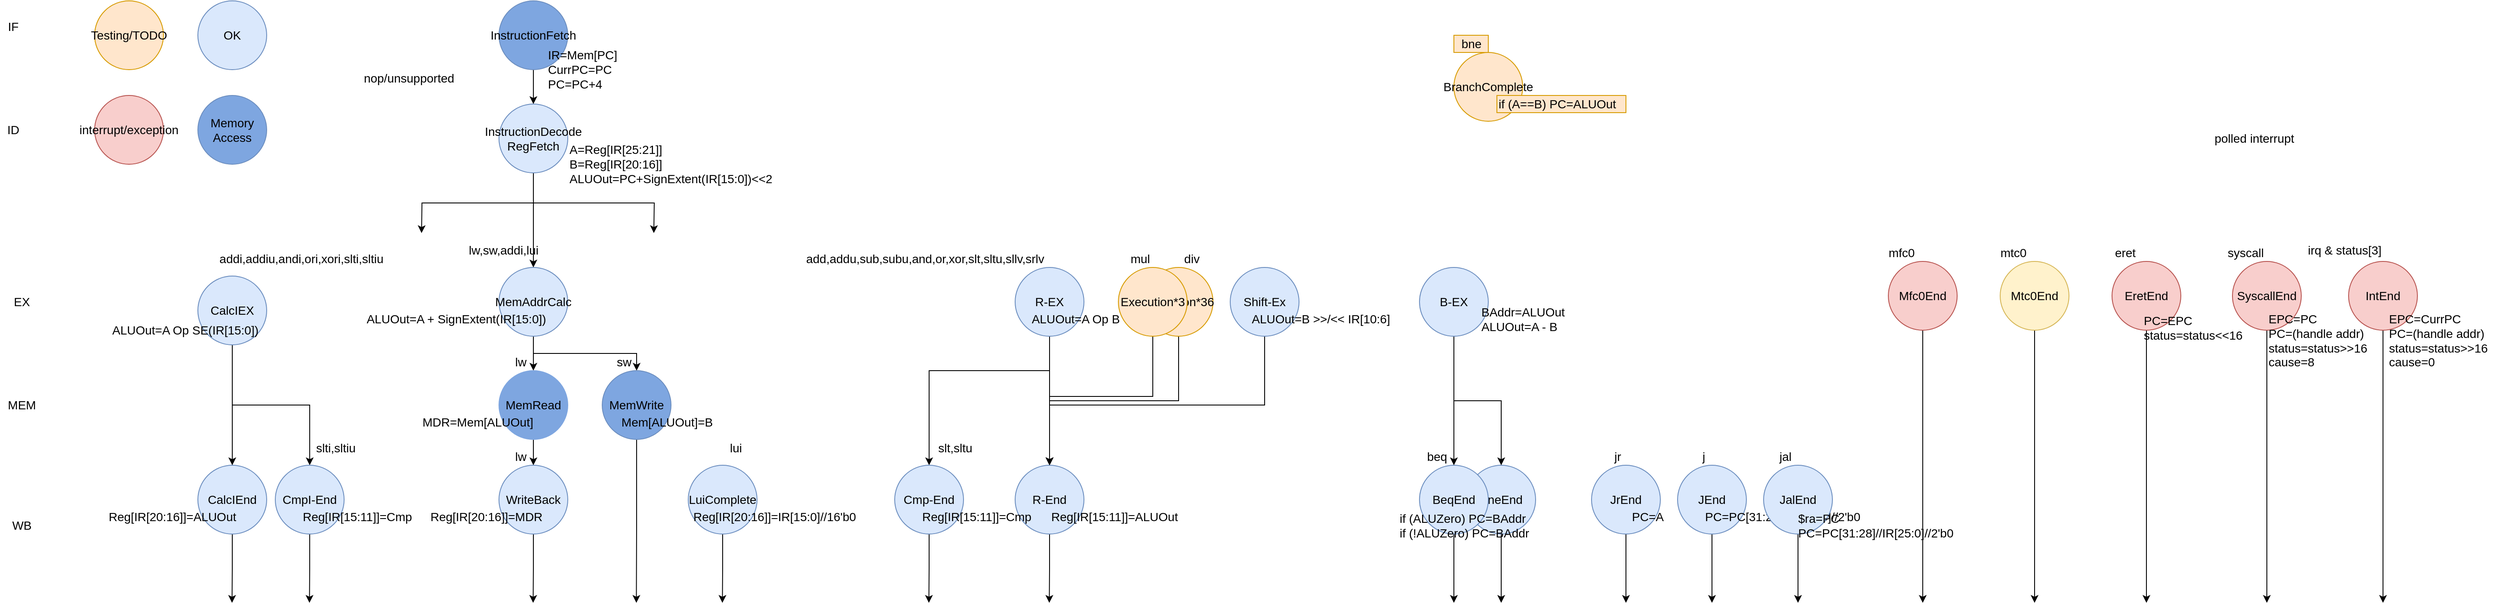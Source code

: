 <mxfile version="13.7.3" type="device"><diagram id="aFzu_sfiIZyxbT7JSSlX" name="Page-1"><mxGraphModel dx="1377" dy="970" grid="1" gridSize="10" guides="1" tooltips="1" connect="1" arrows="1" fold="1" page="0" pageScale="1" pageWidth="827" pageHeight="1169" background="none" math="0" shadow="0"><root><mxCell id="0"/><mxCell id="1" parent="0"/><mxCell id="zgugI5vxKBq8lLOH3ADW-23" style="edgeStyle=orthogonalEdgeStyle;rounded=0;orthogonalLoop=1;jettySize=auto;html=1;exitX=0.5;exitY=1;exitDx=0;exitDy=0;" parent="1" source="zgugI5vxKBq8lLOH3ADW-6" edge="1"><mxGeometry relative="1" as="geometry"><mxPoint x="1515" y="520" as="targetPoint"/></mxGeometry></mxCell><mxCell id="zgugI5vxKBq8lLOH3ADW-6" value="BneEnd" style="ellipse;whiteSpace=wrap;html=1;aspect=fixed;fillColor=#dae8fc;strokeColor=#6c8ebf;fontSize=14;" parent="1" vertex="1"><mxGeometry x="1475" y="360" width="80" height="80" as="geometry"/></mxCell><mxCell id="BDzZMDTsKFEOvkhthc3f-24" style="edgeStyle=orthogonalEdgeStyle;rounded=0;orthogonalLoop=1;jettySize=auto;html=1;exitX=0.5;exitY=1;exitDx=0;exitDy=0;entryX=0.5;entryY=0;entryDx=0;entryDy=0;" parent="1" source="BDzZMDTsKFEOvkhthc3f-21" target="G3zOqtBkzeMs7lULHwIA-25" edge="1"><mxGeometry relative="1" as="geometry"/></mxCell><mxCell id="BDzZMDTsKFEOvkhthc3f-21" value="Execution*36" style="ellipse;whiteSpace=wrap;html=1;aspect=fixed;fillColor=#ffe6cc;strokeColor=#d79b00;fontSize=14;" parent="1" vertex="1"><mxGeometry x="1100" y="130" width="80" height="80" as="geometry"/></mxCell><mxCell id="G3zOqtBkzeMs7lULHwIA-1" style="edgeStyle=orthogonalEdgeStyle;rounded=0;orthogonalLoop=1;jettySize=auto;html=1;exitX=0.5;exitY=1;exitDx=0;exitDy=0;entryX=0.5;entryY=0;entryDx=0;entryDy=0;fontSize=14;" parent="1" source="CoAxFJWbvJNfvFkJ5I62-2" target="CoAxFJWbvJNfvFkJ5I62-3" edge="1"><mxGeometry relative="1" as="geometry"/></mxCell><mxCell id="CoAxFJWbvJNfvFkJ5I62-2" value="InstructionFetch" style="ellipse;whiteSpace=wrap;html=1;aspect=fixed;fillColor=#7EA6E0;strokeColor=#6c8ebf;fontSize=14;gradientColor=none;" parent="1" vertex="1"><mxGeometry x="350" y="-180" width="80" height="80" as="geometry"/></mxCell><mxCell id="G3zOqtBkzeMs7lULHwIA-2" style="edgeStyle=orthogonalEdgeStyle;rounded=0;orthogonalLoop=1;jettySize=auto;html=1;exitX=0.5;exitY=1;exitDx=0;exitDy=0;entryX=0.5;entryY=0;entryDx=0;entryDy=0;fontSize=14;" parent="1" source="CoAxFJWbvJNfvFkJ5I62-3" target="CoAxFJWbvJNfvFkJ5I62-5" edge="1"><mxGeometry relative="1" as="geometry"/></mxCell><mxCell id="zgugI5vxKBq8lLOH3ADW-36" style="edgeStyle=orthogonalEdgeStyle;rounded=0;orthogonalLoop=1;jettySize=auto;html=1;exitX=0.5;exitY=1;exitDx=0;exitDy=0;" parent="1" source="CoAxFJWbvJNfvFkJ5I62-3" edge="1"><mxGeometry relative="1" as="geometry"><mxPoint x="530" y="90" as="targetPoint"/></mxGeometry></mxCell><mxCell id="zgugI5vxKBq8lLOH3ADW-37" style="edgeStyle=orthogonalEdgeStyle;rounded=0;orthogonalLoop=1;jettySize=auto;html=1;exitX=0.5;exitY=1;exitDx=0;exitDy=0;" parent="1" source="CoAxFJWbvJNfvFkJ5I62-3" edge="1"><mxGeometry relative="1" as="geometry"><mxPoint x="260" y="90" as="targetPoint"/></mxGeometry></mxCell><mxCell id="CoAxFJWbvJNfvFkJ5I62-3" value="InstructionDecode&lt;br style=&quot;font-size: 14px;&quot;&gt;RegFetch" style="ellipse;whiteSpace=wrap;html=1;aspect=fixed;fillColor=#dae8fc;strokeColor=#6c8ebf;fontSize=14;" parent="1" vertex="1"><mxGeometry x="350" y="-60" width="80" height="80" as="geometry"/></mxCell><mxCell id="G3zOqtBkzeMs7lULHwIA-26" style="edgeStyle=orthogonalEdgeStyle;rounded=0;orthogonalLoop=1;jettySize=auto;html=1;exitX=0.5;exitY=1;exitDx=0;exitDy=0;entryX=0.5;entryY=0;entryDx=0;entryDy=0;fontSize=14;" parent="1" source="CoAxFJWbvJNfvFkJ5I62-4" target="G3zOqtBkzeMs7lULHwIA-25" edge="1"><mxGeometry relative="1" as="geometry"/></mxCell><mxCell id="BDzZMDTsKFEOvkhthc3f-18" style="edgeStyle=orthogonalEdgeStyle;rounded=0;orthogonalLoop=1;jettySize=auto;html=1;exitX=0.5;exitY=1;exitDx=0;exitDy=0;entryX=0.5;entryY=0;entryDx=0;entryDy=0;" parent="1" source="CoAxFJWbvJNfvFkJ5I62-4" target="BDzZMDTsKFEOvkhthc3f-10" edge="1"><mxGeometry relative="1" as="geometry"><Array as="points"><mxPoint x="990" y="250"/><mxPoint x="850" y="250"/></Array></mxGeometry></mxCell><mxCell id="CoAxFJWbvJNfvFkJ5I62-4" value="R-EX" style="ellipse;whiteSpace=wrap;html=1;aspect=fixed;fillColor=#dae8fc;strokeColor=#6c8ebf;fontSize=14;" parent="1" vertex="1"><mxGeometry x="950" y="130" width="80" height="80" as="geometry"/></mxCell><mxCell id="G3zOqtBkzeMs7lULHwIA-14" style="edgeStyle=orthogonalEdgeStyle;rounded=0;orthogonalLoop=1;jettySize=auto;html=1;exitX=0.5;exitY=1;exitDx=0;exitDy=0;entryX=0.5;entryY=0;entryDx=0;entryDy=0;fontSize=14;" parent="1" source="CoAxFJWbvJNfvFkJ5I62-5" target="G3zOqtBkzeMs7lULHwIA-12" edge="1"><mxGeometry relative="1" as="geometry"/></mxCell><mxCell id="G3zOqtBkzeMs7lULHwIA-15" style="edgeStyle=orthogonalEdgeStyle;rounded=0;orthogonalLoop=1;jettySize=auto;html=1;exitX=0.5;exitY=1;exitDx=0;exitDy=0;entryX=0.5;entryY=0;entryDx=0;entryDy=0;fontSize=14;" parent="1" source="CoAxFJWbvJNfvFkJ5I62-5" target="G3zOqtBkzeMs7lULHwIA-13" edge="1"><mxGeometry relative="1" as="geometry"/></mxCell><mxCell id="CoAxFJWbvJNfvFkJ5I62-5" value="MemAddrCalc" style="ellipse;whiteSpace=wrap;html=1;aspect=fixed;fillColor=#dae8fc;strokeColor=#6c8ebf;fontSize=14;" parent="1" vertex="1"><mxGeometry x="350" y="130" width="80" height="80" as="geometry"/></mxCell><mxCell id="zgugI5vxKBq8lLOH3ADW-22" style="edgeStyle=orthogonalEdgeStyle;rounded=0;orthogonalLoop=1;jettySize=auto;html=1;exitX=0.5;exitY=1;exitDx=0;exitDy=0;" parent="1" source="CoAxFJWbvJNfvFkJ5I62-6" edge="1"><mxGeometry relative="1" as="geometry"><mxPoint x="1460" y="520" as="targetPoint"/></mxGeometry></mxCell><mxCell id="CoAxFJWbvJNfvFkJ5I62-6" value="BeqEnd" style="ellipse;whiteSpace=wrap;html=1;aspect=fixed;fillColor=#dae8fc;strokeColor=#6c8ebf;fontSize=14;" parent="1" vertex="1"><mxGeometry x="1420" y="360" width="80" height="80" as="geometry"/></mxCell><mxCell id="zgugI5vxKBq8lLOH3ADW-25" style="edgeStyle=orthogonalEdgeStyle;rounded=0;orthogonalLoop=1;jettySize=auto;html=1;exitX=0.5;exitY=1;exitDx=0;exitDy=0;" parent="1" source="G3zOqtBkzeMs7lULHwIA-4" edge="1"><mxGeometry relative="1" as="geometry"><mxPoint x="1760" y="520" as="targetPoint"/></mxGeometry></mxCell><mxCell id="G3zOqtBkzeMs7lULHwIA-4" value="JEnd" style="ellipse;whiteSpace=wrap;html=1;aspect=fixed;fillColor=#dae8fc;strokeColor=#6c8ebf;fontSize=14;" parent="1" vertex="1"><mxGeometry x="1720" y="360" width="80" height="80" as="geometry"/></mxCell><mxCell id="G3zOqtBkzeMs7lULHwIA-7" value="lw,sw,addi,lui" style="text;html=1;align=center;verticalAlign=middle;resizable=0;points=[];autosize=1;fontSize=14;" parent="1" vertex="1"><mxGeometry x="305" y="100" width="100" height="20" as="geometry"/></mxCell><mxCell id="G3zOqtBkzeMs7lULHwIA-8" value="add,addu,sub,subu,and,or,xor,slt,sltu,sllv,srlv" style="text;html=1;align=center;verticalAlign=middle;resizable=0;points=[];autosize=1;fontSize=14;" parent="1" vertex="1"><mxGeometry x="700" y="110" width="290" height="20" as="geometry"/></mxCell><mxCell id="G3zOqtBkzeMs7lULHwIA-9" value="beq" style="text;html=1;align=center;verticalAlign=middle;resizable=0;points=[];autosize=1;fontSize=14;" parent="1" vertex="1"><mxGeometry x="1420" y="340" width="40" height="20" as="geometry"/></mxCell><mxCell id="G3zOqtBkzeMs7lULHwIA-10" value="j" style="text;html=1;align=center;verticalAlign=middle;resizable=0;points=[];autosize=1;fontSize=14;" parent="1" vertex="1"><mxGeometry x="1740" y="340" width="20" height="20" as="geometry"/></mxCell><mxCell id="G3zOqtBkzeMs7lULHwIA-21" style="edgeStyle=orthogonalEdgeStyle;rounded=0;orthogonalLoop=1;jettySize=auto;html=1;exitX=0.5;exitY=1;exitDx=0;exitDy=0;entryX=0.5;entryY=0;entryDx=0;entryDy=0;fontSize=14;" parent="1" source="G3zOqtBkzeMs7lULHwIA-12" target="G3zOqtBkzeMs7lULHwIA-20" edge="1"><mxGeometry relative="1" as="geometry"/></mxCell><mxCell id="G3zOqtBkzeMs7lULHwIA-12" value="MemRead" style="ellipse;whiteSpace=wrap;html=1;aspect=fixed;fillColor=#7EA6E0;strokeColor=#7EA6E0;fontSize=14;gradientColor=none;" parent="1" vertex="1"><mxGeometry x="350" y="250" width="80" height="80" as="geometry"/></mxCell><mxCell id="zgugI5vxKBq8lLOH3ADW-21" style="edgeStyle=orthogonalEdgeStyle;rounded=0;orthogonalLoop=1;jettySize=auto;html=1;exitX=0.5;exitY=1;exitDx=0;exitDy=0;" parent="1" source="G3zOqtBkzeMs7lULHwIA-13" edge="1"><mxGeometry relative="1" as="geometry"><mxPoint x="509.714" y="520" as="targetPoint"/><Array as="points"><mxPoint x="510" y="430"/><mxPoint x="510" y="430"/></Array></mxGeometry></mxCell><mxCell id="G3zOqtBkzeMs7lULHwIA-13" value="MemWrite" style="ellipse;whiteSpace=wrap;html=1;aspect=fixed;fillColor=#7EA6E0;strokeColor=#6c8ebf;fontSize=14;gradientColor=none;" parent="1" vertex="1"><mxGeometry x="470" y="250" width="80" height="80" as="geometry"/></mxCell><mxCell id="G3zOqtBkzeMs7lULHwIA-16" value="lw" style="text;html=1;align=center;verticalAlign=middle;resizable=0;points=[];autosize=1;fontSize=14;" parent="1" vertex="1"><mxGeometry x="360" y="230" width="30" height="20" as="geometry"/></mxCell><mxCell id="G3zOqtBkzeMs7lULHwIA-17" value="sw" style="text;html=1;align=center;verticalAlign=middle;resizable=0;points=[];autosize=1;fontSize=14;" parent="1" vertex="1"><mxGeometry x="480" y="230" width="30" height="20" as="geometry"/></mxCell><mxCell id="zgugI5vxKBq8lLOH3ADW-15" style="edgeStyle=orthogonalEdgeStyle;rounded=0;orthogonalLoop=1;jettySize=auto;html=1;exitX=0.5;exitY=1;exitDx=0;exitDy=0;" parent="1" source="G3zOqtBkzeMs7lULHwIA-18" edge="1"><mxGeometry relative="1" as="geometry"><mxPoint x="39.714" y="520" as="targetPoint"/></mxGeometry></mxCell><mxCell id="G3zOqtBkzeMs7lULHwIA-18" value="CalcIEnd" style="ellipse;whiteSpace=wrap;html=1;aspect=fixed;fillColor=#dae8fc;strokeColor=#6c8ebf;fontSize=14;" parent="1" vertex="1"><mxGeometry y="360" width="80" height="80" as="geometry"/></mxCell><mxCell id="zgugI5vxKBq8lLOH3ADW-17" style="edgeStyle=orthogonalEdgeStyle;rounded=0;orthogonalLoop=1;jettySize=auto;html=1;exitX=0.5;exitY=1;exitDx=0;exitDy=0;" parent="1" source="G3zOqtBkzeMs7lULHwIA-20" edge="1"><mxGeometry relative="1" as="geometry"><mxPoint x="389.714" y="520" as="targetPoint"/></mxGeometry></mxCell><mxCell id="G3zOqtBkzeMs7lULHwIA-20" value="WriteBack" style="ellipse;whiteSpace=wrap;html=1;aspect=fixed;fillColor=#dae8fc;strokeColor=#6c8ebf;fontSize=14;" parent="1" vertex="1"><mxGeometry x="350" y="360" width="80" height="80" as="geometry"/></mxCell><mxCell id="G3zOqtBkzeMs7lULHwIA-22" value="lw" style="text;html=1;align=center;verticalAlign=middle;resizable=0;points=[];autosize=1;fontSize=14;" parent="1" vertex="1"><mxGeometry x="360" y="340" width="30" height="20" as="geometry"/></mxCell><mxCell id="zgugI5vxKBq8lLOH3ADW-20" style="edgeStyle=orthogonalEdgeStyle;rounded=0;orthogonalLoop=1;jettySize=auto;html=1;exitX=0.5;exitY=1;exitDx=0;exitDy=0;" parent="1" source="G3zOqtBkzeMs7lULHwIA-25" edge="1"><mxGeometry relative="1" as="geometry"><mxPoint x="989.714" y="520" as="targetPoint"/></mxGeometry></mxCell><mxCell id="G3zOqtBkzeMs7lULHwIA-25" value="R-End" style="ellipse;whiteSpace=wrap;html=1;aspect=fixed;fillColor=#dae8fc;strokeColor=#6c8ebf;fontSize=14;" parent="1" vertex="1"><mxGeometry x="950" y="360" width="80" height="80" as="geometry"/></mxCell><mxCell id="BDzZMDTsKFEOvkhthc3f-20" style="edgeStyle=orthogonalEdgeStyle;rounded=0;orthogonalLoop=1;jettySize=auto;html=1;exitX=0.5;exitY=1;exitDx=0;exitDy=0;" parent="1" source="G3zOqtBkzeMs7lULHwIA-35" edge="1"><mxGeometry relative="1" as="geometry"><mxPoint x="990" y="360" as="targetPoint"/><Array as="points"><mxPoint x="1110" y="280"/><mxPoint x="990" y="280"/></Array></mxGeometry></mxCell><mxCell id="G3zOqtBkzeMs7lULHwIA-35" value="Execution*3" style="ellipse;whiteSpace=wrap;html=1;aspect=fixed;fillColor=#ffe6cc;strokeColor=#d79b00;fontSize=14;" parent="1" vertex="1"><mxGeometry x="1070" y="130" width="80" height="80" as="geometry"/></mxCell><mxCell id="G3zOqtBkzeMs7lULHwIA-37" value="mul" style="text;html=1;align=center;verticalAlign=middle;resizable=0;points=[];autosize=1;fontSize=14;" parent="1" vertex="1"><mxGeometry x="1075" y="110" width="40" height="20" as="geometry"/></mxCell><mxCell id="G3zOqtBkzeMs7lULHwIA-42" value="IR=Mem[PC]&lt;br&gt;CurrPC=PC&lt;br style=&quot;font-size: 14px&quot;&gt;PC=PC+4" style="text;html=1;align=left;verticalAlign=middle;resizable=0;points=[];autosize=1;fontSize=14;" parent="1" vertex="1"><mxGeometry x="405" y="-130" width="100" height="60" as="geometry"/></mxCell><mxCell id="G3zOqtBkzeMs7lULHwIA-43" value="A=Reg[IR[25:21]]&lt;br style=&quot;font-size: 14px;&quot;&gt;B=Reg[IR[20:16]]&lt;br style=&quot;font-size: 14px;&quot;&gt;ALUOut=PC+SignExtent(IR[15:0])&amp;lt;&amp;lt;2" style="text;html=1;align=left;verticalAlign=middle;resizable=0;points=[];autosize=1;fontSize=14;" parent="1" vertex="1"><mxGeometry x="430" y="-20" width="250" height="60" as="geometry"/></mxCell><mxCell id="G3zOqtBkzeMs7lULHwIA-44" value="ALUOut=A + SignExtent(IR[15:0])" style="text;html=1;align=center;verticalAlign=middle;resizable=0;points=[];autosize=1;fontSize=14;" parent="1" vertex="1"><mxGeometry x="190" y="180" width="220" height="20" as="geometry"/></mxCell><mxCell id="G3zOqtBkzeMs7lULHwIA-45" value="PC=PC[31:28]//IR[25:0]//2'b0" style="text;html=1;align=left;verticalAlign=middle;resizable=0;points=[];autosize=1;fontSize=14;" parent="1" vertex="1"><mxGeometry x="1750" y="410" width="200" height="20" as="geometry"/></mxCell><mxCell id="G3zOqtBkzeMs7lULHwIA-46" value="if (ALUZero) PC=BAddr&lt;br&gt;if (!ALUZero) PC=BAddr" style="text;html=1;align=left;verticalAlign=middle;resizable=0;points=[];autosize=1;fontSize=14;" parent="1" vertex="1"><mxGeometry x="1395" y="410" width="170" height="40" as="geometry"/></mxCell><mxCell id="G3zOqtBkzeMs7lULHwIA-48" value="Reg[IR[15:11]]=ALUOut" style="text;html=1;align=left;verticalAlign=middle;resizable=0;points=[];autosize=1;fontSize=14;" parent="1" vertex="1"><mxGeometry x="990" y="410" width="160" height="20" as="geometry"/></mxCell><mxCell id="G3zOqtBkzeMs7lULHwIA-49" value="Reg[IR[20:16]]=MDR" style="text;html=1;align=center;verticalAlign=middle;resizable=0;points=[];autosize=1;fontSize=14;" parent="1" vertex="1"><mxGeometry x="260" y="410" width="150" height="20" as="geometry"/></mxCell><mxCell id="G3zOqtBkzeMs7lULHwIA-50" value="MDR=Mem[ALUOut]" style="text;html=1;align=center;verticalAlign=middle;resizable=0;points=[];autosize=1;fontSize=14;" parent="1" vertex="1"><mxGeometry x="255" y="300" width="140" height="20" as="geometry"/></mxCell><mxCell id="G3zOqtBkzeMs7lULHwIA-51" value="Mem[ALUOut]=B" style="text;html=1;align=center;verticalAlign=middle;resizable=0;points=[];autosize=1;fontSize=14;" parent="1" vertex="1"><mxGeometry x="485" y="300" width="120" height="20" as="geometry"/></mxCell><mxCell id="G3zOqtBkzeMs7lULHwIA-52" value="BranchComplete" style="ellipse;whiteSpace=wrap;html=1;aspect=fixed;fillColor=#ffe6cc;strokeColor=#d79b00;fontSize=14;" parent="1" vertex="1"><mxGeometry x="1460" y="-120" width="80" height="80" as="geometry"/></mxCell><mxCell id="G3zOqtBkzeMs7lULHwIA-53" value="bne" style="text;html=1;align=center;verticalAlign=middle;resizable=0;points=[];autosize=1;fillColor=#ffe6cc;strokeColor=#d79b00;fontSize=14;" parent="1" vertex="1"><mxGeometry x="1460" y="-140" width="40" height="20" as="geometry"/></mxCell><mxCell id="G3zOqtBkzeMs7lULHwIA-54" value="if (A==B) PC=ALUOut" style="text;html=1;align=left;verticalAlign=middle;resizable=0;points=[];autosize=1;fillColor=#ffe6cc;strokeColor=#d79b00;fontSize=14;" parent="1" vertex="1"><mxGeometry x="1510" y="-70" width="150" height="20" as="geometry"/></mxCell><mxCell id="G3zOqtBkzeMs7lULHwIA-55" value="Reg[IR[20:16]]=ALUOut" style="text;html=1;align=center;verticalAlign=middle;resizable=0;points=[];autosize=1;fontSize=14;" parent="1" vertex="1"><mxGeometry x="-110" y="410" width="160" height="20" as="geometry"/></mxCell><mxCell id="zgugI5vxKBq8lLOH3ADW-18" style="edgeStyle=orthogonalEdgeStyle;rounded=0;orthogonalLoop=1;jettySize=auto;html=1;exitX=0.5;exitY=1;exitDx=0;exitDy=0;" parent="1" source="G3zOqtBkzeMs7lULHwIA-56" edge="1"><mxGeometry relative="1" as="geometry"><mxPoint x="609.714" y="520" as="targetPoint"/></mxGeometry></mxCell><mxCell id="G3zOqtBkzeMs7lULHwIA-56" value="LuiComplete" style="ellipse;whiteSpace=wrap;html=1;aspect=fixed;fillColor=#dae8fc;strokeColor=#6c8ebf;fontSize=14;" parent="1" vertex="1"><mxGeometry x="570" y="360" width="80" height="80" as="geometry"/></mxCell><mxCell id="G3zOqtBkzeMs7lULHwIA-58" value="lui" style="text;html=1;align=center;verticalAlign=middle;resizable=0;points=[];autosize=1;fontSize=14;" parent="1" vertex="1"><mxGeometry x="610" y="330" width="30" height="20" as="geometry"/></mxCell><mxCell id="G3zOqtBkzeMs7lULHwIA-60" value="Reg[IR[20:16]]=IR[15:0]//16'b0" style="text;html=1;align=center;verticalAlign=middle;resizable=0;points=[];autosize=1;fontSize=14;" parent="1" vertex="1"><mxGeometry x="570" y="410" width="200" height="20" as="geometry"/></mxCell><mxCell id="zgugI5vxKBq8lLOH3ADW-24" style="edgeStyle=orthogonalEdgeStyle;rounded=0;orthogonalLoop=1;jettySize=auto;html=1;exitX=0.5;exitY=1;exitDx=0;exitDy=0;" parent="1" source="G3zOqtBkzeMs7lULHwIA-65" edge="1"><mxGeometry relative="1" as="geometry"><mxPoint x="1660" y="520" as="targetPoint"/></mxGeometry></mxCell><mxCell id="G3zOqtBkzeMs7lULHwIA-65" value="JrEnd" style="ellipse;whiteSpace=wrap;html=1;aspect=fixed;fillColor=#dae8fc;strokeColor=#6c8ebf;fontSize=14;" parent="1" vertex="1"><mxGeometry x="1620" y="360" width="80" height="80" as="geometry"/></mxCell><mxCell id="G3zOqtBkzeMs7lULHwIA-67" value="jr" style="text;html=1;align=center;verticalAlign=middle;resizable=0;points=[];autosize=1;fontSize=14;" parent="1" vertex="1"><mxGeometry x="1640" y="340" width="20" height="20" as="geometry"/></mxCell><mxCell id="G3zOqtBkzeMs7lULHwIA-68" value="PC=A" style="text;html=1;align=center;verticalAlign=middle;resizable=0;points=[];autosize=1;fontSize=14;" parent="1" vertex="1"><mxGeometry x="1660" y="410" width="50" height="20" as="geometry"/></mxCell><mxCell id="G3zOqtBkzeMs7lULHwIA-69" value="ALUOut=A Op B" style="text;html=1;align=center;verticalAlign=middle;resizable=0;points=[];autosize=1;fontSize=14;" parent="1" vertex="1"><mxGeometry x="960" y="180" width="120" height="20" as="geometry"/></mxCell><mxCell id="G3zOqtBkzeMs7lULHwIA-72" value="nop/unsupported" style="text;html=1;align=center;verticalAlign=middle;resizable=0;points=[];autosize=1;fontSize=14;" parent="1" vertex="1"><mxGeometry x="185" y="-100" width="120" height="20" as="geometry"/></mxCell><mxCell id="zgugI5vxKBq8lLOH3ADW-26" style="edgeStyle=orthogonalEdgeStyle;rounded=0;orthogonalLoop=1;jettySize=auto;html=1;exitX=0.5;exitY=1;exitDx=0;exitDy=0;" parent="1" source="mveK6zVBRocclIrEaDBg-1" edge="1"><mxGeometry relative="1" as="geometry"><mxPoint x="1860" y="520" as="targetPoint"/></mxGeometry></mxCell><mxCell id="mveK6zVBRocclIrEaDBg-1" value="JalEnd" style="ellipse;whiteSpace=wrap;html=1;aspect=fixed;fillColor=#dae8fc;strokeColor=#6c8ebf;fontSize=14;" parent="1" vertex="1"><mxGeometry x="1820" y="360" width="80" height="80" as="geometry"/></mxCell><mxCell id="mveK6zVBRocclIrEaDBg-2" value="jal" style="text;html=1;align=center;verticalAlign=middle;resizable=0;points=[];autosize=1;fontSize=14;" parent="1" vertex="1"><mxGeometry x="1830" y="340" width="30" height="20" as="geometry"/></mxCell><mxCell id="mveK6zVBRocclIrEaDBg-3" value="&lt;div style=&quot;text-align: left; font-size: 14px;&quot;&gt;&lt;span style=&quot;font-size: 14px;&quot;&gt;$ra=PC&lt;/span&gt;&lt;/div&gt;&lt;span style=&quot;font-size: 14px;&quot;&gt;&lt;div style=&quot;text-align: left; font-size: 14px;&quot;&gt;&lt;span style=&quot;font-size: 14px;&quot;&gt;PC=PC[31:28]//IR[25:0]//2'b0&lt;/span&gt;&lt;/div&gt;&lt;/span&gt;" style="text;html=1;align=center;verticalAlign=middle;resizable=0;points=[];autosize=1;fontSize=14;" parent="1" vertex="1"><mxGeometry x="1850" y="410" width="200" height="40" as="geometry"/></mxCell><mxCell id="BKSixOL2wt0zz8SnTax--2" value="IF" style="text;html=1;align=center;verticalAlign=middle;resizable=0;points=[];autosize=1;fontSize=14;" parent="1" vertex="1"><mxGeometry x="-230" y="-160" width="30" height="20" as="geometry"/></mxCell><mxCell id="BKSixOL2wt0zz8SnTax--3" value="ID" style="text;html=1;align=center;verticalAlign=middle;resizable=0;points=[];autosize=1;fontSize=14;" parent="1" vertex="1"><mxGeometry x="-230" y="-40" width="30" height="20" as="geometry"/></mxCell><mxCell id="BKSixOL2wt0zz8SnTax--4" value="EX" style="text;html=1;align=center;verticalAlign=middle;resizable=0;points=[];autosize=1;fontSize=14;" parent="1" vertex="1"><mxGeometry x="-220" y="160" width="30" height="20" as="geometry"/></mxCell><mxCell id="BKSixOL2wt0zz8SnTax--5" value="MEM" style="text;html=1;align=center;verticalAlign=middle;resizable=0;points=[];autosize=1;fontSize=14;" parent="1" vertex="1"><mxGeometry x="-230" y="280" width="50" height="20" as="geometry"/></mxCell><mxCell id="BKSixOL2wt0zz8SnTax--6" value="WB" style="text;html=1;align=center;verticalAlign=middle;resizable=0;points=[];autosize=1;fontSize=14;" parent="1" vertex="1"><mxGeometry x="-225" y="420" width="40" height="20" as="geometry"/></mxCell><mxCell id="BKSixOL2wt0zz8SnTax--10" value="Testing/TODO" style="ellipse;whiteSpace=wrap;html=1;aspect=fixed;fontSize=14;fillColor=#ffe6cc;strokeColor=#d79b00;" parent="1" vertex="1"><mxGeometry x="-120" y="-180" width="80" height="80" as="geometry"/></mxCell><mxCell id="BKSixOL2wt0zz8SnTax--11" value="OK" style="ellipse;whiteSpace=wrap;html=1;aspect=fixed;fontSize=14;fillColor=#dae8fc;strokeColor=#6c8ebf;" parent="1" vertex="1"><mxGeometry y="-180" width="80" height="80" as="geometry"/></mxCell><mxCell id="zgugI5vxKBq8lLOH3ADW-27" style="edgeStyle=orthogonalEdgeStyle;rounded=0;orthogonalLoop=1;jettySize=auto;html=1;exitX=0.5;exitY=1;exitDx=0;exitDy=0;" parent="1" source="BKSixOL2wt0zz8SnTax--13" edge="1"><mxGeometry relative="1" as="geometry"><mxPoint x="2005" y="520" as="targetPoint"/></mxGeometry></mxCell><mxCell id="BKSixOL2wt0zz8SnTax--13" value="Mfc0End" style="ellipse;whiteSpace=wrap;html=1;aspect=fixed;fontSize=14;fillColor=#f8cecc;strokeColor=#b85450;" parent="1" vertex="1"><mxGeometry x="1965" y="123" width="80" height="80" as="geometry"/></mxCell><mxCell id="BKSixOL2wt0zz8SnTax--14" value="mfc0" style="text;html=1;align=center;verticalAlign=middle;resizable=0;points=[];autosize=1;fontSize=14;" parent="1" vertex="1"><mxGeometry x="1955" y="103" width="50" height="20" as="geometry"/></mxCell><mxCell id="zgugI5vxKBq8lLOH3ADW-28" style="edgeStyle=orthogonalEdgeStyle;rounded=0;orthogonalLoop=1;jettySize=auto;html=1;exitX=0.5;exitY=1;exitDx=0;exitDy=0;" parent="1" source="BKSixOL2wt0zz8SnTax--15" edge="1"><mxGeometry relative="1" as="geometry"><mxPoint x="2135" y="520" as="targetPoint"/></mxGeometry></mxCell><mxCell id="BKSixOL2wt0zz8SnTax--15" value="Mtc0End" style="ellipse;whiteSpace=wrap;html=1;aspect=fixed;fontSize=14;fillColor=#fff2cc;strokeColor=#d6b656;" parent="1" vertex="1"><mxGeometry x="2095" y="123" width="80" height="80" as="geometry"/></mxCell><mxCell id="BKSixOL2wt0zz8SnTax--16" value="mtc0" style="text;html=1;align=center;verticalAlign=middle;resizable=0;points=[];autosize=1;fontSize=14;" parent="1" vertex="1"><mxGeometry x="2085" y="103" width="50" height="20" as="geometry"/></mxCell><mxCell id="zgugI5vxKBq8lLOH3ADW-29" style="edgeStyle=orthogonalEdgeStyle;rounded=0;orthogonalLoop=1;jettySize=auto;html=1;exitX=0.5;exitY=1;exitDx=0;exitDy=0;" parent="1" source="BKSixOL2wt0zz8SnTax--17" edge="1"><mxGeometry relative="1" as="geometry"><mxPoint x="2265" y="520" as="targetPoint"/></mxGeometry></mxCell><mxCell id="BKSixOL2wt0zz8SnTax--17" value="EretEnd" style="ellipse;whiteSpace=wrap;html=1;aspect=fixed;fontSize=14;fillColor=#f8cecc;strokeColor=#b85450;" parent="1" vertex="1"><mxGeometry x="2225" y="123" width="80" height="80" as="geometry"/></mxCell><mxCell id="BKSixOL2wt0zz8SnTax--18" value="eret" style="text;html=1;align=center;verticalAlign=middle;resizable=0;points=[];autosize=1;fontSize=14;" parent="1" vertex="1"><mxGeometry x="2220" y="103" width="40" height="20" as="geometry"/></mxCell><mxCell id="zgugI5vxKBq8lLOH3ADW-30" style="edgeStyle=orthogonalEdgeStyle;rounded=0;orthogonalLoop=1;jettySize=auto;html=1;exitX=0.5;exitY=1;exitDx=0;exitDy=0;" parent="1" source="BKSixOL2wt0zz8SnTax--19" edge="1"><mxGeometry relative="1" as="geometry"><mxPoint x="2405" y="520" as="targetPoint"/></mxGeometry></mxCell><mxCell id="BKSixOL2wt0zz8SnTax--19" value="SyscallEnd" style="ellipse;whiteSpace=wrap;html=1;aspect=fixed;fontSize=14;fillColor=#f8cecc;strokeColor=#b85450;" parent="1" vertex="1"><mxGeometry x="2365" y="123" width="80" height="80" as="geometry"/></mxCell><mxCell id="BKSixOL2wt0zz8SnTax--20" value="syscall" style="text;html=1;align=center;verticalAlign=middle;resizable=0;points=[];autosize=1;fontSize=14;" parent="1" vertex="1"><mxGeometry x="2350" y="103" width="60" height="20" as="geometry"/></mxCell><mxCell id="BKSixOL2wt0zz8SnTax--21" value="PC=EPC&lt;br&gt;status=status&amp;lt;&amp;lt;16" style="text;html=1;align=left;verticalAlign=middle;resizable=0;points=[];autosize=1;fontSize=14;" parent="1" vertex="1"><mxGeometry x="2260" y="180" width="130" height="40" as="geometry"/></mxCell><mxCell id="BKSixOL2wt0zz8SnTax--22" value="EPC=PC&lt;br&gt;PC=(handle addr)&lt;br&gt;status=status&amp;gt;&amp;gt;16&lt;br&gt;cause=8" style="text;html=1;align=left;verticalAlign=middle;resizable=0;points=[];autosize=1;fontSize=14;" parent="1" vertex="1"><mxGeometry x="2405" y="180" width="130" height="70" as="geometry"/></mxCell><mxCell id="BKSixOL2wt0zz8SnTax--23" value="interrupt/exception" style="ellipse;whiteSpace=wrap;html=1;aspect=fixed;fontSize=14;fillColor=#f8cecc;strokeColor=#b85450;" parent="1" vertex="1"><mxGeometry x="-120" y="-70" width="80" height="80" as="geometry"/></mxCell><mxCell id="BKSixOL2wt0zz8SnTax--24" value="polled interrupt" style="text;html=1;align=center;verticalAlign=middle;resizable=0;points=[];autosize=1;fontSize=14;" parent="1" vertex="1"><mxGeometry x="2335" y="-30" width="110" height="20" as="geometry"/></mxCell><mxCell id="zgugI5vxKBq8lLOH3ADW-31" style="edgeStyle=orthogonalEdgeStyle;rounded=0;orthogonalLoop=1;jettySize=auto;html=1;exitX=0.5;exitY=1;exitDx=0;exitDy=0;" parent="1" source="BKSixOL2wt0zz8SnTax--37" edge="1"><mxGeometry relative="1" as="geometry"><mxPoint x="2540" y="520" as="targetPoint"/></mxGeometry></mxCell><mxCell id="BKSixOL2wt0zz8SnTax--37" value="IntEnd" style="ellipse;whiteSpace=wrap;html=1;aspect=fixed;fontSize=14;fillColor=#f8cecc;strokeColor=#b85450;" parent="1" vertex="1"><mxGeometry x="2500" y="123" width="80" height="80" as="geometry"/></mxCell><mxCell id="BKSixOL2wt0zz8SnTax--38" value="irq &amp;amp; status[3]" style="text;html=1;align=center;verticalAlign=middle;resizable=0;points=[];autosize=1;fontSize=14;" parent="1" vertex="1"><mxGeometry x="2445" y="100" width="100" height="20" as="geometry"/></mxCell><mxCell id="BKSixOL2wt0zz8SnTax--39" value="EPC=CurrPC&lt;br&gt;PC=(handle addr)&lt;br&gt;status=status&amp;gt;&amp;gt;16&lt;br&gt;cause=0" style="text;html=1;align=left;verticalAlign=middle;resizable=0;points=[];autosize=1;fontSize=14;" parent="1" vertex="1"><mxGeometry x="2545" y="180" width="130" height="70" as="geometry"/></mxCell><mxCell id="BDzZMDTsKFEOvkhthc3f-6" style="edgeStyle=orthogonalEdgeStyle;rounded=0;orthogonalLoop=1;jettySize=auto;html=1;exitX=0.5;exitY=1;exitDx=0;exitDy=0;" parent="1" source="BDzZMDTsKFEOvkhthc3f-1" target="G3zOqtBkzeMs7lULHwIA-18" edge="1"><mxGeometry relative="1" as="geometry"/></mxCell><mxCell id="BDzZMDTsKFEOvkhthc3f-27" style="edgeStyle=orthogonalEdgeStyle;rounded=0;orthogonalLoop=1;jettySize=auto;html=1;exitX=0.5;exitY=1;exitDx=0;exitDy=0;" parent="1" source="BDzZMDTsKFEOvkhthc3f-1" target="BDzZMDTsKFEOvkhthc3f-25" edge="1"><mxGeometry relative="1" as="geometry"/></mxCell><mxCell id="BDzZMDTsKFEOvkhthc3f-1" value="CalcIEX" style="ellipse;whiteSpace=wrap;html=1;aspect=fixed;fillColor=#dae8fc;strokeColor=#6c8ebf;fontSize=14;" parent="1" vertex="1"><mxGeometry y="140" width="80" height="80" as="geometry"/></mxCell><mxCell id="BDzZMDTsKFEOvkhthc3f-3" value="&lt;font style=&quot;font-size: 14px&quot;&gt;ALUOut=A Op SE(IR[15:0])&lt;/font&gt;" style="text;html=1;align=center;verticalAlign=middle;resizable=0;points=[];autosize=1;" parent="1" vertex="1"><mxGeometry x="-110" y="193" width="190" height="20" as="geometry"/></mxCell><mxCell id="BDzZMDTsKFEOvkhthc3f-5" value="addi,addiu,andi,ori,xori,slti,sltiu" style="text;html=1;align=center;verticalAlign=middle;resizable=0;points=[];autosize=1;fontSize=14;" parent="1" vertex="1"><mxGeometry x="15" y="110" width="210" height="20" as="geometry"/></mxCell><mxCell id="zgugI5vxKBq8lLOH3ADW-19" style="edgeStyle=orthogonalEdgeStyle;rounded=0;orthogonalLoop=1;jettySize=auto;html=1;exitX=0.5;exitY=1;exitDx=0;exitDy=0;" parent="1" source="BDzZMDTsKFEOvkhthc3f-10" edge="1"><mxGeometry relative="1" as="geometry"><mxPoint x="849.714" y="520" as="targetPoint"/></mxGeometry></mxCell><mxCell id="BDzZMDTsKFEOvkhthc3f-10" value="Cmp-End" style="ellipse;whiteSpace=wrap;html=1;aspect=fixed;fillColor=#dae8fc;strokeColor=#6c8ebf;fontSize=14;" parent="1" vertex="1"><mxGeometry x="810" y="360" width="80" height="80" as="geometry"/></mxCell><mxCell id="BDzZMDTsKFEOvkhthc3f-17" value="Reg[IR[15:11]]=Cmp" style="text;html=1;align=left;verticalAlign=middle;resizable=0;points=[];autosize=1;fontSize=14;" parent="1" vertex="1"><mxGeometry x="840" y="410" width="140" height="20" as="geometry"/></mxCell><mxCell id="BDzZMDTsKFEOvkhthc3f-19" value="slt,sltu" style="text;html=1;align=center;verticalAlign=middle;resizable=0;points=[];autosize=1;fontSize=14;" parent="1" vertex="1"><mxGeometry x="850" y="330" width="60" height="20" as="geometry"/></mxCell><mxCell id="BDzZMDTsKFEOvkhthc3f-23" value="&lt;font style=&quot;font-size: 14px&quot;&gt;div&lt;/font&gt;" style="text;html=1;align=center;verticalAlign=middle;resizable=0;points=[];autosize=1;" parent="1" vertex="1"><mxGeometry x="1140" y="110" width="30" height="20" as="geometry"/></mxCell><mxCell id="zgugI5vxKBq8lLOH3ADW-16" style="edgeStyle=orthogonalEdgeStyle;rounded=0;orthogonalLoop=1;jettySize=auto;html=1;exitX=0.5;exitY=1;exitDx=0;exitDy=0;" parent="1" source="BDzZMDTsKFEOvkhthc3f-25" edge="1"><mxGeometry relative="1" as="geometry"><mxPoint x="129.714" y="520" as="targetPoint"/></mxGeometry></mxCell><mxCell id="BDzZMDTsKFEOvkhthc3f-25" value="CmpI-End" style="ellipse;whiteSpace=wrap;html=1;aspect=fixed;fillColor=#dae8fc;strokeColor=#6c8ebf;fontSize=14;" parent="1" vertex="1"><mxGeometry x="90" y="360" width="80" height="80" as="geometry"/></mxCell><mxCell id="BDzZMDTsKFEOvkhthc3f-26" value="Reg[IR[15:11]]=Cmp" style="text;html=1;align=left;verticalAlign=middle;resizable=0;points=[];autosize=1;fontSize=14;" parent="1" vertex="1"><mxGeometry x="120" y="410" width="140" height="20" as="geometry"/></mxCell><mxCell id="BDzZMDTsKFEOvkhthc3f-29" value="Memory Access" style="ellipse;whiteSpace=wrap;html=1;aspect=fixed;fontSize=14;fillColor=#7EA6E0;strokeColor=#6c8ebf;gradientColor=none;" parent="1" vertex="1"><mxGeometry y="-70" width="80" height="80" as="geometry"/></mxCell><mxCell id="zgugI5vxKBq8lLOH3ADW-5" style="edgeStyle=orthogonalEdgeStyle;rounded=0;orthogonalLoop=1;jettySize=auto;html=1;exitX=0.5;exitY=1;exitDx=0;exitDy=0;entryX=0.5;entryY=0;entryDx=0;entryDy=0;" parent="1" source="zgugI5vxKBq8lLOH3ADW-1" target="CoAxFJWbvJNfvFkJ5I62-6" edge="1"><mxGeometry relative="1" as="geometry"/></mxCell><mxCell id="zgugI5vxKBq8lLOH3ADW-10" style="edgeStyle=orthogonalEdgeStyle;rounded=0;orthogonalLoop=1;jettySize=auto;html=1;exitX=0.5;exitY=1;exitDx=0;exitDy=0;" parent="1" source="zgugI5vxKBq8lLOH3ADW-1" target="zgugI5vxKBq8lLOH3ADW-6" edge="1"><mxGeometry relative="1" as="geometry"/></mxCell><mxCell id="zgugI5vxKBq8lLOH3ADW-1" value="B-EX" style="ellipse;whiteSpace=wrap;html=1;aspect=fixed;fillColor=#dae8fc;strokeColor=#6c8ebf;fontSize=14;" parent="1" vertex="1"><mxGeometry x="1420" y="130" width="80" height="80" as="geometry"/></mxCell><mxCell id="zgugI5vxKBq8lLOH3ADW-3" value="BAddr=ALUOut&lt;br&gt;ALUOut=A - B" style="text;html=1;align=left;verticalAlign=middle;resizable=0;points=[];autosize=1;fontSize=14;" parent="1" vertex="1"><mxGeometry x="1490" y="170" width="110" height="40" as="geometry"/></mxCell><mxCell id="zgugI5vxKBq8lLOH3ADW-12" value="slti,sltiu" style="text;html=1;align=center;verticalAlign=middle;resizable=0;points=[];autosize=1;fontSize=14;" parent="1" vertex="1"><mxGeometry x="130" y="330" width="60" height="20" as="geometry"/></mxCell><mxCell id="zgugI5vxKBq8lLOH3ADW-34" style="edgeStyle=orthogonalEdgeStyle;rounded=0;orthogonalLoop=1;jettySize=auto;html=1;exitX=0.5;exitY=1;exitDx=0;exitDy=0;" parent="1" source="zgugI5vxKBq8lLOH3ADW-32" edge="1"><mxGeometry relative="1" as="geometry"><mxPoint x="990" y="360" as="targetPoint"/><Array as="points"><mxPoint x="1240" y="290"/><mxPoint x="990" y="290"/></Array></mxGeometry></mxCell><mxCell id="zgugI5vxKBq8lLOH3ADW-32" value="Shift-Ex" style="ellipse;whiteSpace=wrap;html=1;aspect=fixed;fillColor=#dae8fc;strokeColor=#6c8ebf;fontSize=14;" parent="1" vertex="1"><mxGeometry x="1200" y="130" width="80" height="80" as="geometry"/></mxCell><mxCell id="zgugI5vxKBq8lLOH3ADW-35" value="ALUOut=B &amp;gt;&amp;gt;/&amp;lt;&amp;lt; IR[10:6]" style="text;html=1;align=center;verticalAlign=middle;resizable=0;points=[];autosize=1;fontSize=14;" parent="1" vertex="1"><mxGeometry x="1215" y="180" width="180" height="20" as="geometry"/></mxCell></root></mxGraphModel></diagram></mxfile>